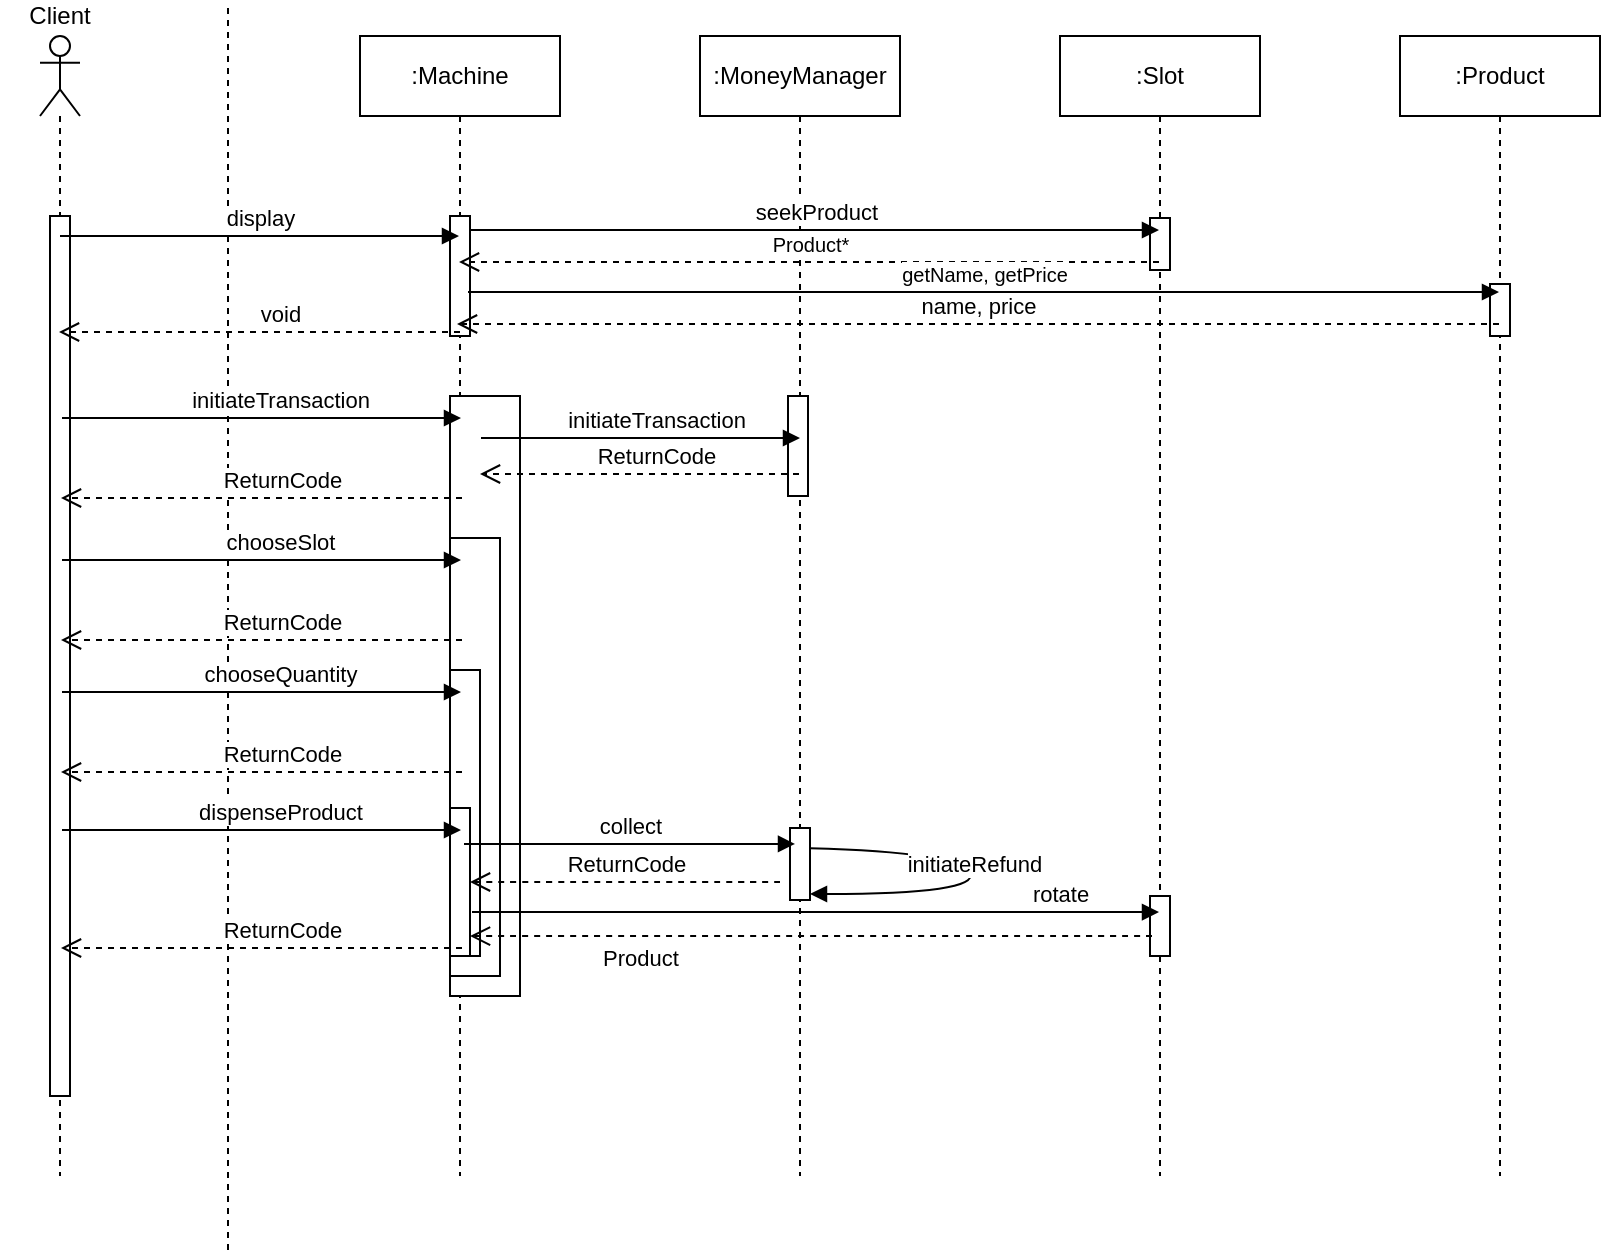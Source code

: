 <mxfile version="15.7.0" type="device"><diagram id="kgpKYQtTHZ0yAKxKKP6v" name="Page-1"><mxGraphModel dx="1102" dy="614" grid="1" gridSize="10" guides="1" tooltips="1" connect="1" arrows="1" fold="1" page="1" pageScale="1" pageWidth="850" pageHeight="1100" math="0" shadow="0"><root><mxCell id="0"/><mxCell id="1" parent="0"/><mxCell id="w2BYIi4ZPcYwe0UlWUiW-1" value="" style="shape=umlLifeline;participant=umlActor;perimeter=lifelinePerimeter;whiteSpace=wrap;html=1;container=1;collapsible=0;recursiveResize=0;verticalAlign=top;spacingTop=36;outlineConnect=0;" vertex="1" parent="1"><mxGeometry x="50" y="20" width="20" height="570" as="geometry"/></mxCell><mxCell id="w2BYIi4ZPcYwe0UlWUiW-11" value="" style="html=1;points=[];perimeter=orthogonalPerimeter;" vertex="1" parent="w2BYIi4ZPcYwe0UlWUiW-1"><mxGeometry x="5" y="90" width="10" height="440" as="geometry"/></mxCell><mxCell id="w2BYIi4ZPcYwe0UlWUiW-6" value=":Machine" style="shape=umlLifeline;perimeter=lifelinePerimeter;whiteSpace=wrap;html=1;container=1;collapsible=0;recursiveResize=0;outlineConnect=0;" vertex="1" parent="1"><mxGeometry x="210" y="20" width="100" height="570" as="geometry"/></mxCell><mxCell id="w2BYIi4ZPcYwe0UlWUiW-13" value="" style="html=1;points=[];perimeter=orthogonalPerimeter;" vertex="1" parent="w2BYIi4ZPcYwe0UlWUiW-6"><mxGeometry x="45" y="90" width="10" height="60" as="geometry"/></mxCell><mxCell id="w2BYIi4ZPcYwe0UlWUiW-17" value="" style="html=1;points=[];perimeter=orthogonalPerimeter;" vertex="1" parent="w2BYIi4ZPcYwe0UlWUiW-6"><mxGeometry x="45" y="180" width="35" height="300" as="geometry"/></mxCell><mxCell id="w2BYIi4ZPcYwe0UlWUiW-7" value=":MoneyManager" style="shape=umlLifeline;perimeter=lifelinePerimeter;whiteSpace=wrap;html=1;container=1;collapsible=0;recursiveResize=0;outlineConnect=0;" vertex="1" parent="1"><mxGeometry x="380" y="20" width="100" height="570" as="geometry"/></mxCell><mxCell id="w2BYIi4ZPcYwe0UlWUiW-32" value="" style="html=1;points=[];perimeter=orthogonalPerimeter;" vertex="1" parent="w2BYIi4ZPcYwe0UlWUiW-7"><mxGeometry x="44" y="180" width="10" height="50" as="geometry"/></mxCell><mxCell id="w2BYIi4ZPcYwe0UlWUiW-30" value="initiateTransaction" style="html=1;verticalAlign=bottom;endArrow=block;rounded=0;" edge="1" parent="w2BYIi4ZPcYwe0UlWUiW-7"><mxGeometry x="0.093" width="80" relative="1" as="geometry"><mxPoint x="-109.5" y="201" as="sourcePoint"/><mxPoint x="50" y="201" as="targetPoint"/><mxPoint as="offset"/></mxGeometry></mxCell><mxCell id="w2BYIi4ZPcYwe0UlWUiW-31" value="ReturnCode" style="html=1;verticalAlign=bottom;endArrow=open;dashed=1;endSize=8;rounded=0;" edge="1" parent="w2BYIi4ZPcYwe0UlWUiW-7" source="w2BYIi4ZPcYwe0UlWUiW-7"><mxGeometry x="-0.102" relative="1" as="geometry"><mxPoint x="40" y="219" as="sourcePoint"/><mxPoint x="-110" y="219" as="targetPoint"/><mxPoint as="offset"/></mxGeometry></mxCell><mxCell id="w2BYIi4ZPcYwe0UlWUiW-40" value="" style="html=1;points=[];perimeter=orthogonalPerimeter;fontSize=10;" vertex="1" parent="w2BYIi4ZPcYwe0UlWUiW-7"><mxGeometry x="45" y="396" width="10" height="36" as="geometry"/></mxCell><mxCell id="w2BYIi4ZPcYwe0UlWUiW-42" value="&lt;font style=&quot;font-size: 11px&quot;&gt;initiateRefund&lt;/font&gt;" style="html=1;verticalAlign=bottom;endArrow=block;fontSize=10;exitX=1;exitY=0.28;exitDx=0;exitDy=0;exitPerimeter=0;curved=1;" edge="1" parent="w2BYIi4ZPcYwe0UlWUiW-7" source="w2BYIi4ZPcYwe0UlWUiW-40" target="w2BYIi4ZPcYwe0UlWUiW-40"><mxGeometry width="80" relative="1" as="geometry"><mxPoint y="320" as="sourcePoint"/><mxPoint x="120" y="408" as="targetPoint"/><Array as="points"><mxPoint x="130" y="408"/><mxPoint x="140" y="429"/></Array><mxPoint as="offset"/></mxGeometry></mxCell><mxCell id="w2BYIi4ZPcYwe0UlWUiW-8" value=":Slot" style="shape=umlLifeline;perimeter=lifelinePerimeter;whiteSpace=wrap;html=1;container=1;collapsible=0;recursiveResize=0;outlineConnect=0;" vertex="1" parent="1"><mxGeometry x="560" y="20" width="100" height="570" as="geometry"/></mxCell><mxCell id="w2BYIi4ZPcYwe0UlWUiW-33" value="" style="html=1;points=[];perimeter=orthogonalPerimeter;" vertex="1" parent="w2BYIi4ZPcYwe0UlWUiW-8"><mxGeometry x="45" y="91" width="10" height="26" as="geometry"/></mxCell><mxCell id="w2BYIi4ZPcYwe0UlWUiW-45" value="" style="html=1;points=[];perimeter=orthogonalPerimeter;fontSize=11;" vertex="1" parent="w2BYIi4ZPcYwe0UlWUiW-8"><mxGeometry x="45" y="430" width="10" height="30" as="geometry"/></mxCell><mxCell id="w2BYIi4ZPcYwe0UlWUiW-9" value=":Product" style="shape=umlLifeline;perimeter=lifelinePerimeter;whiteSpace=wrap;html=1;container=1;collapsible=0;recursiveResize=0;outlineConnect=0;" vertex="1" parent="1"><mxGeometry x="730" y="20" width="100" height="570" as="geometry"/></mxCell><mxCell id="w2BYIi4ZPcYwe0UlWUiW-36" value="" style="html=1;points=[];perimeter=orthogonalPerimeter;" vertex="1" parent="w2BYIi4ZPcYwe0UlWUiW-9"><mxGeometry x="45" y="124" width="10" height="26" as="geometry"/></mxCell><mxCell id="w2BYIi4ZPcYwe0UlWUiW-10" value="" style="endArrow=none;dashed=1;html=1;rounded=0;" edge="1" parent="1"><mxGeometry width="50" height="50" relative="1" as="geometry"><mxPoint x="144" y="627" as="sourcePoint"/><mxPoint x="144" y="6" as="targetPoint"/></mxGeometry></mxCell><mxCell id="w2BYIi4ZPcYwe0UlWUiW-12" value="Client" style="text;html=1;strokeColor=none;fillColor=none;align=center;verticalAlign=middle;whiteSpace=wrap;rounded=0;" vertex="1" parent="1"><mxGeometry x="30" y="2" width="60" height="16" as="geometry"/></mxCell><mxCell id="w2BYIi4ZPcYwe0UlWUiW-14" value="display" style="html=1;verticalAlign=bottom;endArrow=block;rounded=0;" edge="1" parent="1" target="w2BYIi4ZPcYwe0UlWUiW-6"><mxGeometry width="80" relative="1" as="geometry"><mxPoint x="60" y="120" as="sourcePoint"/><mxPoint x="140" y="120" as="targetPoint"/></mxGeometry></mxCell><mxCell id="w2BYIi4ZPcYwe0UlWUiW-15" value="void" style="html=1;verticalAlign=bottom;endArrow=open;dashed=1;endSize=8;rounded=0;" edge="1" parent="1"><mxGeometry x="-0.102" relative="1" as="geometry"><mxPoint x="260" y="168" as="sourcePoint"/><mxPoint x="59.5" y="168" as="targetPoint"/><mxPoint as="offset"/></mxGeometry></mxCell><mxCell id="w2BYIi4ZPcYwe0UlWUiW-18" value="initiateTransaction" style="html=1;verticalAlign=bottom;endArrow=block;rounded=0;" edge="1" parent="1"><mxGeometry x="0.093" width="80" relative="1" as="geometry"><mxPoint x="61" y="211" as="sourcePoint"/><mxPoint x="260.5" y="211" as="targetPoint"/><mxPoint as="offset"/></mxGeometry></mxCell><mxCell id="w2BYIi4ZPcYwe0UlWUiW-19" value="ReturnCode" style="html=1;verticalAlign=bottom;endArrow=open;dashed=1;endSize=8;rounded=0;" edge="1" parent="1"><mxGeometry x="-0.102" relative="1" as="geometry"><mxPoint x="261" y="251" as="sourcePoint"/><mxPoint x="60.5" y="251" as="targetPoint"/><mxPoint as="offset"/></mxGeometry></mxCell><mxCell id="w2BYIi4ZPcYwe0UlWUiW-21" value="" style="html=1;points=[];perimeter=orthogonalPerimeter;" vertex="1" parent="1"><mxGeometry x="255" y="271" width="25" height="219" as="geometry"/></mxCell><mxCell id="w2BYIi4ZPcYwe0UlWUiW-22" value="chooseSlot" style="html=1;verticalAlign=bottom;endArrow=block;rounded=0;" edge="1" parent="1"><mxGeometry x="0.093" width="80" relative="1" as="geometry"><mxPoint x="61" y="282" as="sourcePoint"/><mxPoint x="260.5" y="282" as="targetPoint"/><mxPoint as="offset"/></mxGeometry></mxCell><mxCell id="w2BYIi4ZPcYwe0UlWUiW-23" value="ReturnCode" style="html=1;verticalAlign=bottom;endArrow=open;dashed=1;endSize=8;rounded=0;" edge="1" parent="1"><mxGeometry x="-0.102" relative="1" as="geometry"><mxPoint x="261" y="322" as="sourcePoint"/><mxPoint x="60.5" y="322" as="targetPoint"/><mxPoint as="offset"/></mxGeometry></mxCell><mxCell id="w2BYIi4ZPcYwe0UlWUiW-24" value="" style="html=1;points=[];perimeter=orthogonalPerimeter;" vertex="1" parent="1"><mxGeometry x="255" y="337" width="15" height="143" as="geometry"/></mxCell><mxCell id="w2BYIi4ZPcYwe0UlWUiW-25" value="chooseQuantity" style="html=1;verticalAlign=bottom;endArrow=block;rounded=0;" edge="1" parent="1"><mxGeometry x="0.093" width="80" relative="1" as="geometry"><mxPoint x="61" y="348" as="sourcePoint"/><mxPoint x="260.5" y="348" as="targetPoint"/><mxPoint as="offset"/></mxGeometry></mxCell><mxCell id="w2BYIi4ZPcYwe0UlWUiW-26" value="ReturnCode" style="html=1;verticalAlign=bottom;endArrow=open;dashed=1;endSize=8;rounded=0;" edge="1" parent="1"><mxGeometry x="-0.102" relative="1" as="geometry"><mxPoint x="261" y="388" as="sourcePoint"/><mxPoint x="60.5" y="388" as="targetPoint"/><mxPoint as="offset"/></mxGeometry></mxCell><mxCell id="w2BYIi4ZPcYwe0UlWUiW-27" value="" style="html=1;points=[];perimeter=orthogonalPerimeter;" vertex="1" parent="1"><mxGeometry x="255" y="406" width="10" height="74" as="geometry"/></mxCell><mxCell id="w2BYIi4ZPcYwe0UlWUiW-28" value="dispenseProduct" style="html=1;verticalAlign=bottom;endArrow=block;rounded=0;" edge="1" parent="1"><mxGeometry x="0.093" width="80" relative="1" as="geometry"><mxPoint x="61" y="417" as="sourcePoint"/><mxPoint x="260.5" y="417" as="targetPoint"/><mxPoint as="offset"/></mxGeometry></mxCell><mxCell id="w2BYIi4ZPcYwe0UlWUiW-29" value="ReturnCode" style="html=1;verticalAlign=bottom;endArrow=open;dashed=1;endSize=8;rounded=0;" edge="1" parent="1"><mxGeometry x="-0.102" relative="1" as="geometry"><mxPoint x="261" y="476" as="sourcePoint"/><mxPoint x="60.5" y="476" as="targetPoint"/><mxPoint as="offset"/></mxGeometry></mxCell><mxCell id="w2BYIi4ZPcYwe0UlWUiW-34" value="seekProduct" style="html=1;verticalAlign=bottom;endArrow=block;rounded=0;" edge="1" parent="1"><mxGeometry width="80" relative="1" as="geometry"><mxPoint x="265" y="117" as="sourcePoint"/><mxPoint x="609.5" y="117" as="targetPoint"/></mxGeometry></mxCell><mxCell id="w2BYIi4ZPcYwe0UlWUiW-35" value="&lt;font style=&quot;font-size: 10px&quot;&gt;Product*&lt;/font&gt;" style="html=1;verticalAlign=bottom;endArrow=open;dashed=1;endSize=8;rounded=0;" edge="1" parent="1"><mxGeometry relative="1" as="geometry"><mxPoint x="609.5" y="133" as="sourcePoint"/><mxPoint x="259.5" y="133" as="targetPoint"/></mxGeometry></mxCell><mxCell id="w2BYIi4ZPcYwe0UlWUiW-37" value="&lt;font style=&quot;font-size: 10px&quot;&gt;getName, getPrice&lt;/font&gt;" style="html=1;verticalAlign=bottom;endArrow=block;rounded=0;" edge="1" parent="1"><mxGeometry width="80" relative="1" as="geometry"><mxPoint x="264" y="148" as="sourcePoint"/><mxPoint x="779.5" y="148" as="targetPoint"/></mxGeometry></mxCell><mxCell id="w2BYIi4ZPcYwe0UlWUiW-38" value="name, price" style="html=1;verticalAlign=bottom;endArrow=open;dashed=1;endSize=8;rounded=0;" edge="1" parent="1" source="w2BYIi4ZPcYwe0UlWUiW-9"><mxGeometry relative="1" as="geometry"><mxPoint x="608.5" y="164" as="sourcePoint"/><mxPoint x="258.5" y="164" as="targetPoint"/></mxGeometry></mxCell><mxCell id="w2BYIi4ZPcYwe0UlWUiW-41" value="&lt;font style=&quot;font-size: 11px&quot;&gt;collect&lt;/font&gt;" style="html=1;verticalAlign=bottom;endArrow=block;rounded=0;fontSize=10;exitX=0.9;exitY=0.243;exitDx=0;exitDy=0;exitPerimeter=0;" edge="1" parent="1"><mxGeometry width="80" relative="1" as="geometry"><mxPoint x="262" y="423.982" as="sourcePoint"/><mxPoint x="427.5" y="423.982" as="targetPoint"/></mxGeometry></mxCell><mxCell id="w2BYIi4ZPcYwe0UlWUiW-43" value="ReturnCode" style="html=1;verticalAlign=bottom;endArrow=open;dashed=1;endSize=8;fontSize=11;curved=1;" edge="1" parent="1" target="w2BYIi4ZPcYwe0UlWUiW-27"><mxGeometry relative="1" as="geometry"><mxPoint x="420" y="443" as="sourcePoint"/><mxPoint x="380" y="340" as="targetPoint"/></mxGeometry></mxCell><mxCell id="w2BYIi4ZPcYwe0UlWUiW-46" value="rotate" style="html=1;verticalAlign=bottom;endArrow=block;fontSize=11;curved=1;exitX=1.1;exitY=0.703;exitDx=0;exitDy=0;exitPerimeter=0;" edge="1" parent="1" source="w2BYIi4ZPcYwe0UlWUiW-27" target="w2BYIi4ZPcYwe0UlWUiW-8"><mxGeometry x="0.712" width="80" relative="1" as="geometry"><mxPoint x="380" y="340" as="sourcePoint"/><mxPoint x="460" y="340" as="targetPoint"/><mxPoint as="offset"/></mxGeometry></mxCell><mxCell id="w2BYIi4ZPcYwe0UlWUiW-47" value="Product" style="html=1;verticalAlign=bottom;endArrow=open;dashed=1;endSize=8;fontSize=11;curved=1;exitX=0.1;exitY=0.667;exitDx=0;exitDy=0;exitPerimeter=0;" edge="1" parent="1" source="w2BYIi4ZPcYwe0UlWUiW-45" target="w2BYIi4ZPcYwe0UlWUiW-27"><mxGeometry x="0.501" y="20" relative="1" as="geometry"><mxPoint x="460" y="340" as="sourcePoint"/><mxPoint x="380" y="340" as="targetPoint"/><mxPoint as="offset"/></mxGeometry></mxCell></root></mxGraphModel></diagram></mxfile>